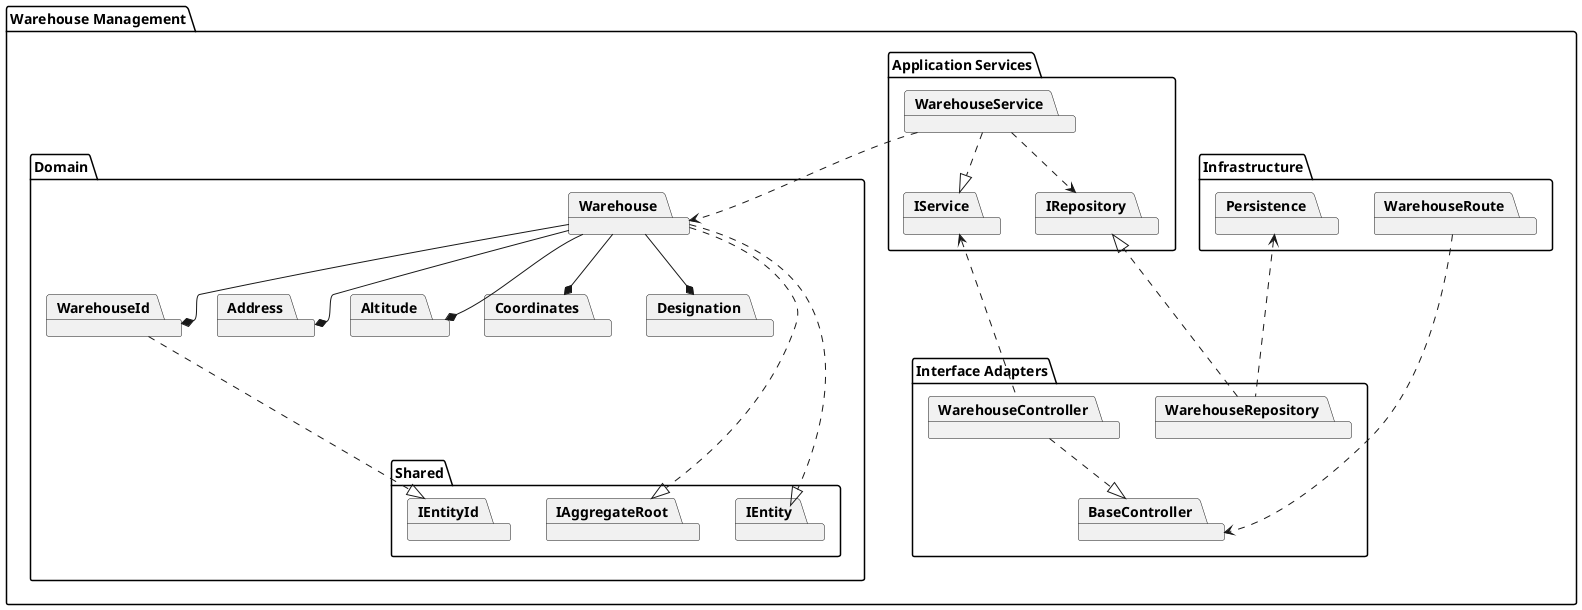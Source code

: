 @startuml
'https://plantuml.com/component-diagram

 package "Warehouse Management"{
    package "Infrastructure" as IF{
        package WarehouseRoute
        package Persistence
    }

    package "Interface Adapters" as ADP {
        package WarehouseController
        package BaseController
        package WarehouseRepository
    }

    package "Application Services" as SV {
        package WarehouseService
        package IService
        package IRepository


    }
    package "Domain" as DM {

        package Shared{
            package IAggregateRoot
            package IEntity
            package IEntityId
        }
        package Warehouse
        package WarehouseId
        package Address
        package Altitude
        package Coordinates
        package Designation
    }
 }

Warehouse --* WarehouseId
Warehouse --* Coordinates
Warehouse --* Altitude
Warehouse --* Designation
Warehouse --* Address

Warehouse ....|> IAggregateRoot
Warehouse ....|> IEntity
WarehouseId ..|> IEntityId

WarehouseService ..|> IService
WarehouseService ..> IRepository

WarehouseService -down.> Warehouse

WarehouseRepository ..|> IRepository

WarehouseController -up..> IService
WarehouseController ..|> BaseController

WarehouseRepository -up..> Persistence

WarehouseRoute ..> BaseController


@enduml